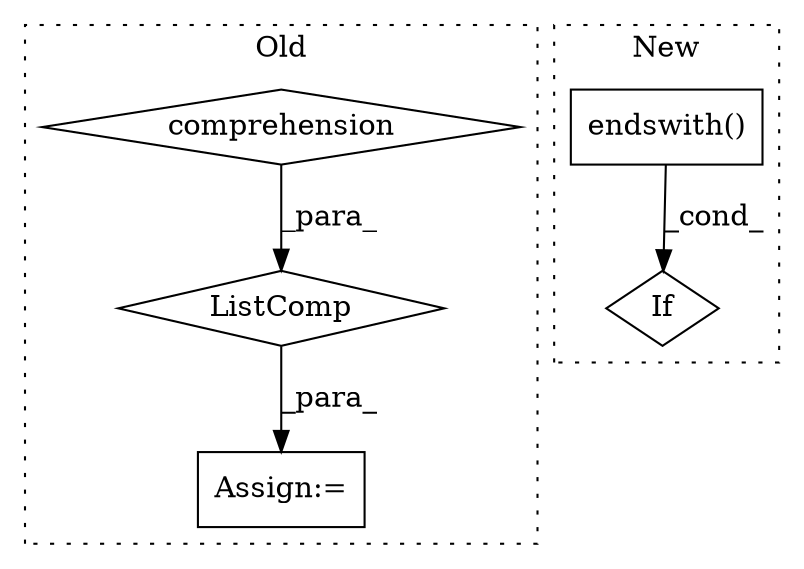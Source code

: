 digraph G {
subgraph cluster0 {
1 [label="ListComp" a="106" s="2566" l="37" shape="diamond"];
3 [label="comprehension" a="45" s="2589" l="3" shape="diamond"];
4 [label="Assign:=" a="68" s="2563" l="3" shape="box"];
label = "Old";
style="dotted";
}
subgraph cluster1 {
2 [label="endswith()" a="75" s="2485,2518" l="12,1" shape="box"];
5 [label="If" a="96" s="2482" l="3" shape="diamond"];
label = "New";
style="dotted";
}
1 -> 4 [label="_para_"];
2 -> 5 [label="_cond_"];
3 -> 1 [label="_para_"];
}